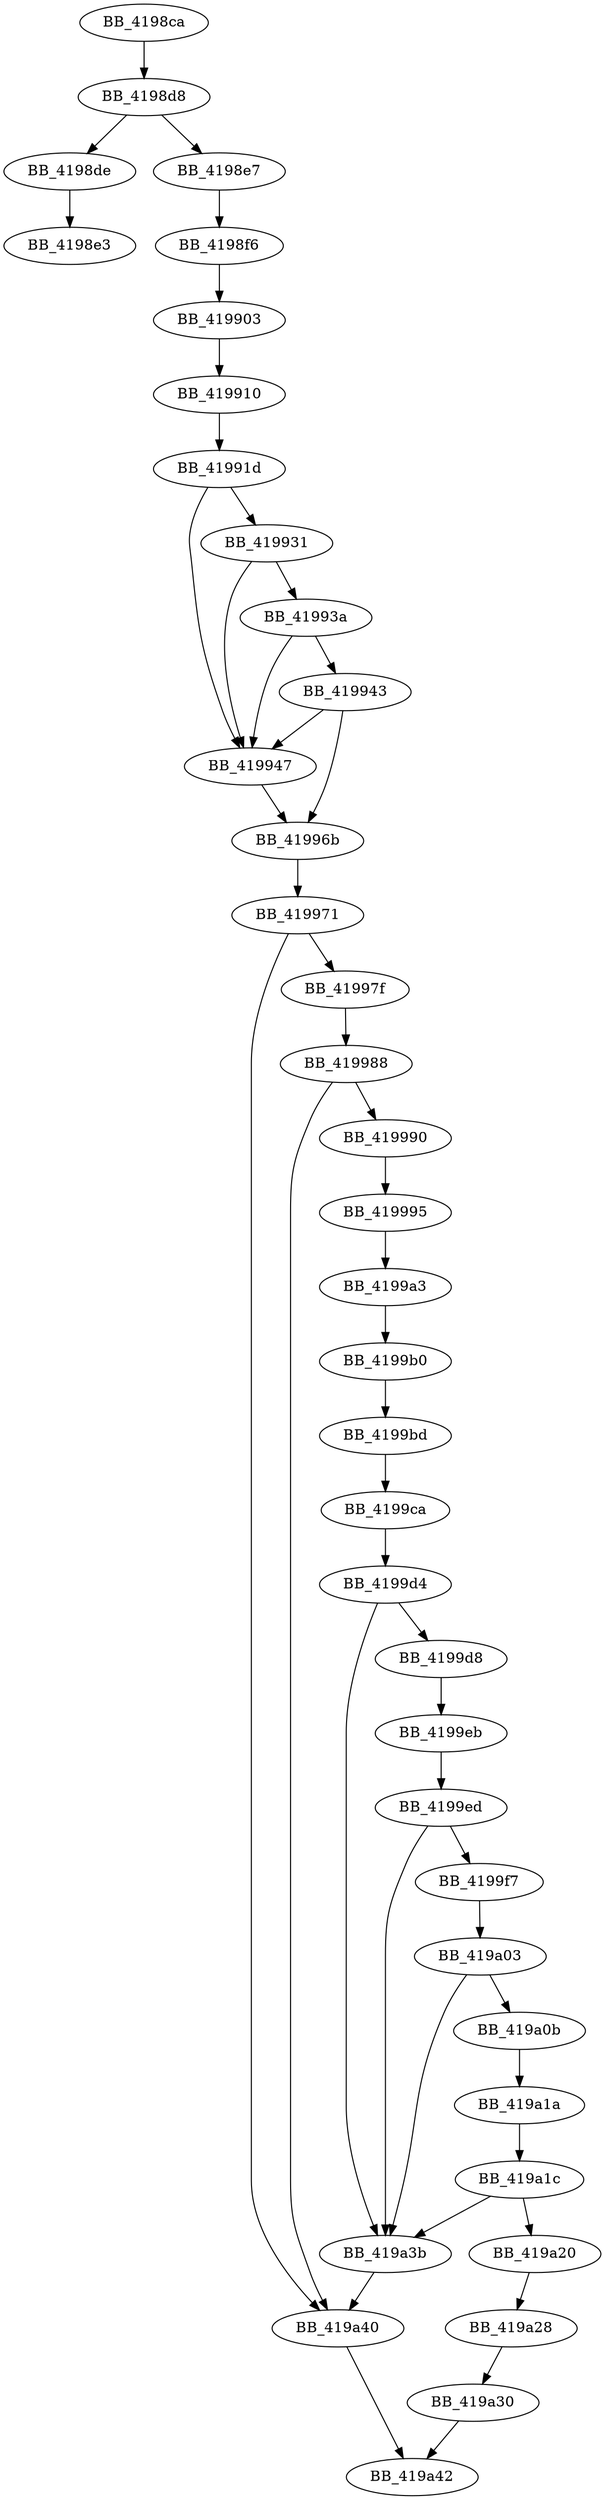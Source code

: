 DiGraph __mtinit{
BB_4198ca->BB_4198d8
BB_4198d8->BB_4198de
BB_4198d8->BB_4198e7
BB_4198de->BB_4198e3
BB_4198e7->BB_4198f6
BB_4198f6->BB_419903
BB_419903->BB_419910
BB_419910->BB_41991d
BB_41991d->BB_419931
BB_41991d->BB_419947
BB_419931->BB_41993a
BB_419931->BB_419947
BB_41993a->BB_419943
BB_41993a->BB_419947
BB_419943->BB_419947
BB_419943->BB_41996b
BB_419947->BB_41996b
BB_41996b->BB_419971
BB_419971->BB_41997f
BB_419971->BB_419a40
BB_41997f->BB_419988
BB_419988->BB_419990
BB_419988->BB_419a40
BB_419990->BB_419995
BB_419995->BB_4199a3
BB_4199a3->BB_4199b0
BB_4199b0->BB_4199bd
BB_4199bd->BB_4199ca
BB_4199ca->BB_4199d4
BB_4199d4->BB_4199d8
BB_4199d4->BB_419a3b
BB_4199d8->BB_4199eb
BB_4199eb->BB_4199ed
BB_4199ed->BB_4199f7
BB_4199ed->BB_419a3b
BB_4199f7->BB_419a03
BB_419a03->BB_419a0b
BB_419a03->BB_419a3b
BB_419a0b->BB_419a1a
BB_419a1a->BB_419a1c
BB_419a1c->BB_419a20
BB_419a1c->BB_419a3b
BB_419a20->BB_419a28
BB_419a28->BB_419a30
BB_419a30->BB_419a42
BB_419a3b->BB_419a40
BB_419a40->BB_419a42
}
